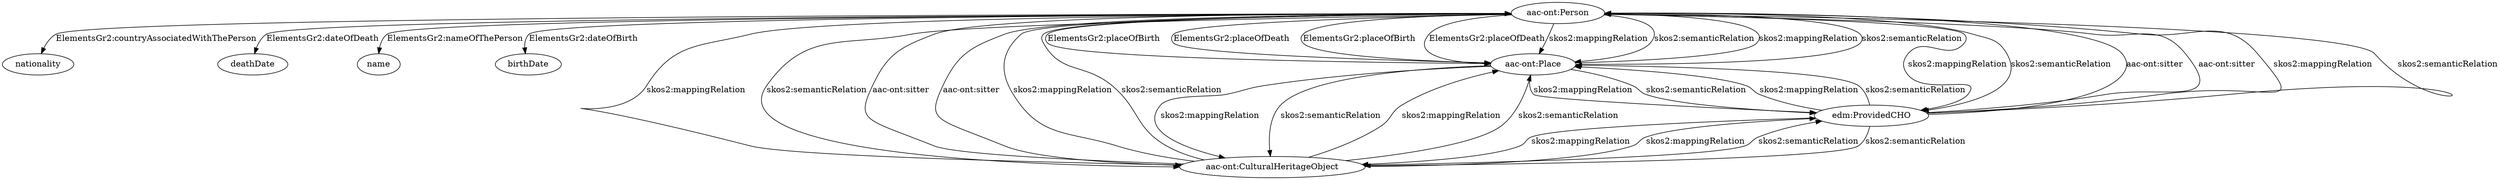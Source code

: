 digraph {
  nationality [type=attribute_name,label=nationality]
  "aac-ont:Person1" [type=class_uri,label="aac-ont:Person"]
  deathDate [type=attribute_name,label=deathDate]
  name [type=attribute_name,label=name]
  birthDate [type=attribute_name,label=birthDate]
  "aac-ont:Place" [type=class_uri,label="aac-ont:Place"]
  "aac-ont:CulturalHeritageObject" [type=class_uri,label="aac-ont:CulturalHeritageObject"]
  "edm:ProvidedCHO" [type=class_uri,label="edm:ProvidedCHO"]
  "aac-ont:Person1" -> nationality [label="ElementsGr2:countryAssociatedWithThePerson",type=st_property_uri]
  "aac-ont:Person1" -> deathDate [label="ElementsGr2:dateOfDeath",type=st_property_uri]
  "aac-ont:Person1" -> name [label="ElementsGr2:nameOfThePerson",type=st_property_uri]
  "aac-ont:Person1" -> birthDate [label="ElementsGr2:dateOfBirth",type=st_property_uri]
  "aac-ont:Person1" -> "aac-ont:Place" [label="ElementsGr2:placeOfBirth",type=direct_property_uri,weight=1]
  "aac-ont:Person1" -> "aac-ont:Place" [label="ElementsGr2:placeOfDeath",type=direct_property_uri,weight=1]
  "aac-ont:CulturalHeritageObject" -> "aac-ont:Person1" [label="aac-ont:sitter",type=direct_property_uri,weight=1]
  "edm:ProvidedCHO" -> "aac-ont:Person1" [label="aac-ont:sitter",type=direct_property_uri,weight=1]
  "aac-ont:Person1" -> "aac-ont:Place" [label="ElementsGr2:placeOfBirth",type=inherited,weight=4]
  "aac-ont:Person1" -> "aac-ont:Place" [label="ElementsGr2:placeOfDeath",type=inherited,weight=4]
  "aac-ont:Person1" -> "aac-ont:Place" [label="skos2:mappingRelation",type=inherited,weight=4]
  "aac-ont:Person1" -> "aac-ont:Place" [label="skos2:semanticRelation",type=inherited,weight=4]
  "aac-ont:Person1" -> "aac-ont:CulturalHeritageObject" [label="skos2:mappingRelation",type=inherited,weight=4]
  "aac-ont:Person1" -> "aac-ont:CulturalHeritageObject" [label="skos2:semanticRelation",type=inherited,weight=4]
  "aac-ont:Person1" -> "edm:ProvidedCHO" [label="skos2:mappingRelation",type=inherited,weight=4]
  "aac-ont:Person1" -> "edm:ProvidedCHO" [label="skos2:semanticRelation",type=inherited,weight=4]
  "aac-ont:Place" -> "aac-ont:Person1" [label="skos2:mappingRelation",type=inherited,weight=4]
  "aac-ont:Place" -> "aac-ont:Person1" [label="skos2:semanticRelation",type=inherited,weight=4]
  "aac-ont:Place" -> "aac-ont:CulturalHeritageObject" [label="skos2:mappingRelation",type=inherited,weight=4]
  "aac-ont:Place" -> "aac-ont:CulturalHeritageObject" [label="skos2:semanticRelation",type=inherited,weight=4]
  "aac-ont:Place" -> "edm:ProvidedCHO" [label="skos2:mappingRelation",type=inherited,weight=4]
  "aac-ont:Place" -> "edm:ProvidedCHO" [label="skos2:semanticRelation",type=inherited,weight=4]
  "aac-ont:CulturalHeritageObject" -> "aac-ont:Person1" [label="aac-ont:sitter",type=inherited,weight=4]
  "aac-ont:CulturalHeritageObject" -> "aac-ont:Person1" [label="skos2:mappingRelation",type=inherited,weight=4]
  "aac-ont:CulturalHeritageObject" -> "aac-ont:Person1" [label="skos2:semanticRelation",type=inherited,weight=4]
  "aac-ont:CulturalHeritageObject" -> "aac-ont:Place" [label="skos2:mappingRelation",type=inherited,weight=4]
  "aac-ont:CulturalHeritageObject" -> "aac-ont:Place" [label="skos2:semanticRelation",type=inherited,weight=4]
  "aac-ont:CulturalHeritageObject" -> "edm:ProvidedCHO" [label="skos2:mappingRelation",type=inherited,weight=4]
  "aac-ont:CulturalHeritageObject" -> "edm:ProvidedCHO" [label="skos2:semanticRelation",type=inherited,weight=4]
  "edm:ProvidedCHO" -> "aac-ont:Person1" [label="aac-ont:sitter",type=inherited,weight=4]
  "edm:ProvidedCHO" -> "aac-ont:Person1" [label="skos2:mappingRelation",type=inherited,weight=4]
  "edm:ProvidedCHO" -> "aac-ont:Person1" [label="skos2:semanticRelation",type=inherited,weight=4]
  "edm:ProvidedCHO" -> "aac-ont:Place" [label="skos2:mappingRelation",type=inherited,weight=4]
  "edm:ProvidedCHO" -> "aac-ont:Place" [label="skos2:semanticRelation",type=inherited,weight=4]
  "edm:ProvidedCHO" -> "aac-ont:CulturalHeritageObject" [label="skos2:mappingRelation",type=inherited,weight=4]
  "edm:ProvidedCHO" -> "aac-ont:CulturalHeritageObject" [label="skos2:semanticRelation",type=inherited,weight=4]
}

